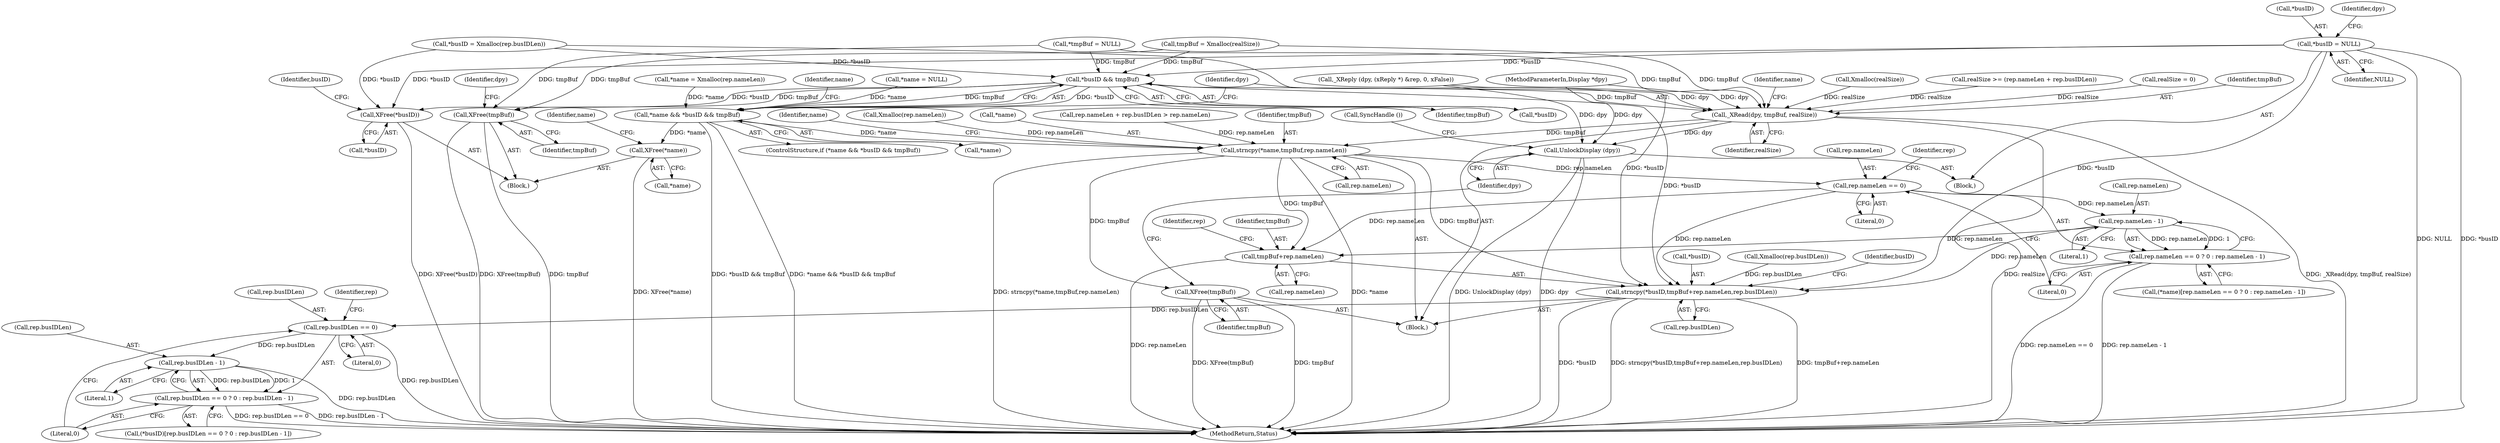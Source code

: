 digraph "0_libXvMC_2cd95e7da8367cccdcdd5c9b160012d1dec5cbdb@pointer" {
"1000137" [label="(Call,*busID = NULL)"];
"1000355" [label="(Call,*busID && tmpBuf)"];
"1000352" [label="(Call,*name && *busID && tmpBuf)"];
"1000364" [label="(Call,strncpy(*name,tmpBuf,rep.nameLen))"];
"1000376" [label="(Call,rep.nameLen == 0)"];
"1000382" [label="(Call,rep.nameLen - 1)"];
"1000375" [label="(Call,rep.nameLen == 0 ? 0 : rep.nameLen - 1)"];
"1000388" [label="(Call,strncpy(*busID,tmpBuf+rep.nameLen,rep.busIDLen))"];
"1000404" [label="(Call,rep.busIDLen == 0)"];
"1000410" [label="(Call,rep.busIDLen - 1)"];
"1000403" [label="(Call,rep.busIDLen == 0 ? 0 : rep.busIDLen - 1)"];
"1000391" [label="(Call,tmpBuf+rep.nameLen)"];
"1000416" [label="(Call,XFree(tmpBuf))"];
"1000420" [label="(Call,XFree(*name))"];
"1000360" [label="(Call,_XRead(dpy, tmpBuf, realSize))"];
"1000447" [label="(Call,UnlockDisplay (dpy))"];
"1000427" [label="(Call,XFree(*busID))"];
"1000434" [label="(Call,XFree(tmpBuf))"];
"1000374" [label="(Identifier,name)"];
"1000382" [label="(Call,rep.nameLen - 1)"];
"1000403" [label="(Call,rep.busIDLen == 0 ? 0 : rep.busIDLen - 1)"];
"1000138" [label="(Call,*busID)"];
"1000340" [label="(Call,Xmalloc(rep.nameLen))"];
"1000397" [label="(Identifier,rep)"];
"1000103" [label="(MethodParameterIn,Display *dpy)"];
"1000352" [label="(Call,*name && *busID && tmpBuf)"];
"1000249" [label="(Call,_XReply (dpy, (xReply *) &rep, 0, xFalse))"];
"1000422" [label="(Identifier,name)"];
"1000111" [label="(Block,)"];
"1000393" [label="(Call,rep.nameLen)"];
"1000384" [label="(Identifier,rep)"];
"1000386" [label="(Literal,1)"];
"1000392" [label="(Identifier,tmpBuf)"];
"1000142" [label="(Identifier,dpy)"];
"1000365" [label="(Call,*name)"];
"1000303" [label="(Call,rep.nameLen + rep.busIDLen > rep.nameLen)"];
"1000448" [label="(Identifier,dpy)"];
"1000425" [label="(Identifier,name)"];
"1000360" [label="(Call,_XRead(dpy, tmpBuf, realSize))"];
"1000376" [label="(Call,rep.nameLen == 0)"];
"1000416" [label="(Call,XFree(tmpBuf))"];
"1000490" [label="(MethodReturn,Status)"];
"1000447" [label="(Call,UnlockDisplay (dpy))"];
"1000435" [label="(Identifier,tmpBuf)"];
"1000402" [label="(Identifier,busID)"];
"1000291" [label="(Call,*tmpBuf = NULL)"];
"1000437" [label="(Identifier,dpy)"];
"1000140" [label="(Identifier,NULL)"];
"1000377" [label="(Call,rep.nameLen)"];
"1000358" [label="(Identifier,tmpBuf)"];
"1000367" [label="(Identifier,tmpBuf)"];
"1000383" [label="(Call,rep.nameLen)"];
"1000364" [label="(Call,strncpy(*name,tmpBuf,rep.nameLen))"];
"1000391" [label="(Call,tmpBuf+rep.nameLen)"];
"1000396" [label="(Call,rep.busIDLen)"];
"1000412" [label="(Identifier,rep)"];
"1000417" [label="(Identifier,tmpBuf)"];
"1000363" [label="(Identifier,realSize)"];
"1000133" [label="(Call,*name = NULL)"];
"1000410" [label="(Call,rep.busIDLen - 1)"];
"1000389" [label="(Call,*busID)"];
"1000427" [label="(Call,XFree(*busID))"];
"1000419" [label="(Block,)"];
"1000372" [label="(Call,(*name)[rep.nameLen == 0 ? 0 : rep.nameLen - 1])"];
"1000366" [label="(Identifier,name)"];
"1000381" [label="(Literal,0)"];
"1000404" [label="(Call,rep.busIDLen == 0)"];
"1000411" [label="(Call,rep.busIDLen)"];
"1000359" [label="(Block,)"];
"1000344" [label="(Call,*busID = Xmalloc(rep.busIDLen))"];
"1000432" [label="(Identifier,busID)"];
"1000428" [label="(Call,*busID)"];
"1000375" [label="(Call,rep.nameLen == 0 ? 0 : rep.nameLen - 1)"];
"1000347" [label="(Call,Xmalloc(rep.busIDLen))"];
"1000337" [label="(Call,*name = Xmalloc(rep.nameLen))"];
"1000408" [label="(Literal,0)"];
"1000355" [label="(Call,*busID && tmpBuf)"];
"1000400" [label="(Call,(*busID)[rep.busIDLen == 0 ? 0 : rep.busIDLen - 1])"];
"1000335" [label="(Call,Xmalloc(realSize))"];
"1000323" [label="(Call,realSize >= (rep.nameLen + rep.busIDLen))"];
"1000287" [label="(Call,realSize = 0)"];
"1000414" [label="(Literal,1)"];
"1000356" [label="(Call,*busID)"];
"1000420" [label="(Call,XFree(*name))"];
"1000409" [label="(Literal,0)"];
"1000137" [label="(Call,*busID = NULL)"];
"1000362" [label="(Identifier,tmpBuf)"];
"1000353" [label="(Call,*name)"];
"1000380" [label="(Literal,0)"];
"1000434" [label="(Call,XFree(tmpBuf))"];
"1000421" [label="(Call,*name)"];
"1000351" [label="(ControlStructure,if (*name && *busID && tmpBuf))"];
"1000361" [label="(Identifier,dpy)"];
"1000333" [label="(Call,tmpBuf = Xmalloc(realSize))"];
"1000449" [label="(Call,SyncHandle ())"];
"1000368" [label="(Call,rep.nameLen)"];
"1000388" [label="(Call,strncpy(*busID,tmpBuf+rep.nameLen,rep.busIDLen))"];
"1000405" [label="(Call,rep.busIDLen)"];
"1000137" -> "1000111"  [label="AST: "];
"1000137" -> "1000140"  [label="CFG: "];
"1000138" -> "1000137"  [label="AST: "];
"1000140" -> "1000137"  [label="AST: "];
"1000142" -> "1000137"  [label="CFG: "];
"1000137" -> "1000490"  [label="DDG: NULL"];
"1000137" -> "1000490"  [label="DDG: *busID"];
"1000137" -> "1000355"  [label="DDG: *busID"];
"1000137" -> "1000388"  [label="DDG: *busID"];
"1000137" -> "1000427"  [label="DDG: *busID"];
"1000355" -> "1000352"  [label="AST: "];
"1000355" -> "1000356"  [label="CFG: "];
"1000355" -> "1000358"  [label="CFG: "];
"1000356" -> "1000355"  [label="AST: "];
"1000358" -> "1000355"  [label="AST: "];
"1000352" -> "1000355"  [label="CFG: "];
"1000355" -> "1000352"  [label="DDG: *busID"];
"1000355" -> "1000352"  [label="DDG: tmpBuf"];
"1000344" -> "1000355"  [label="DDG: *busID"];
"1000333" -> "1000355"  [label="DDG: tmpBuf"];
"1000291" -> "1000355"  [label="DDG: tmpBuf"];
"1000355" -> "1000360"  [label="DDG: tmpBuf"];
"1000355" -> "1000388"  [label="DDG: *busID"];
"1000355" -> "1000427"  [label="DDG: *busID"];
"1000355" -> "1000434"  [label="DDG: tmpBuf"];
"1000352" -> "1000351"  [label="AST: "];
"1000352" -> "1000353"  [label="CFG: "];
"1000353" -> "1000352"  [label="AST: "];
"1000361" -> "1000352"  [label="CFG: "];
"1000422" -> "1000352"  [label="CFG: "];
"1000352" -> "1000490"  [label="DDG: *name && *busID && tmpBuf"];
"1000352" -> "1000490"  [label="DDG: *busID && tmpBuf"];
"1000133" -> "1000352"  [label="DDG: *name"];
"1000337" -> "1000352"  [label="DDG: *name"];
"1000352" -> "1000364"  [label="DDG: *name"];
"1000352" -> "1000420"  [label="DDG: *name"];
"1000364" -> "1000359"  [label="AST: "];
"1000364" -> "1000368"  [label="CFG: "];
"1000365" -> "1000364"  [label="AST: "];
"1000367" -> "1000364"  [label="AST: "];
"1000368" -> "1000364"  [label="AST: "];
"1000374" -> "1000364"  [label="CFG: "];
"1000364" -> "1000490"  [label="DDG: *name"];
"1000364" -> "1000490"  [label="DDG: strncpy(*name,tmpBuf,rep.nameLen)"];
"1000360" -> "1000364"  [label="DDG: tmpBuf"];
"1000303" -> "1000364"  [label="DDG: rep.nameLen"];
"1000340" -> "1000364"  [label="DDG: rep.nameLen"];
"1000364" -> "1000376"  [label="DDG: rep.nameLen"];
"1000364" -> "1000388"  [label="DDG: tmpBuf"];
"1000364" -> "1000391"  [label="DDG: tmpBuf"];
"1000364" -> "1000416"  [label="DDG: tmpBuf"];
"1000376" -> "1000375"  [label="AST: "];
"1000376" -> "1000380"  [label="CFG: "];
"1000377" -> "1000376"  [label="AST: "];
"1000380" -> "1000376"  [label="AST: "];
"1000381" -> "1000376"  [label="CFG: "];
"1000384" -> "1000376"  [label="CFG: "];
"1000376" -> "1000382"  [label="DDG: rep.nameLen"];
"1000376" -> "1000388"  [label="DDG: rep.nameLen"];
"1000376" -> "1000391"  [label="DDG: rep.nameLen"];
"1000382" -> "1000375"  [label="AST: "];
"1000382" -> "1000386"  [label="CFG: "];
"1000383" -> "1000382"  [label="AST: "];
"1000386" -> "1000382"  [label="AST: "];
"1000375" -> "1000382"  [label="CFG: "];
"1000382" -> "1000375"  [label="DDG: rep.nameLen"];
"1000382" -> "1000375"  [label="DDG: 1"];
"1000382" -> "1000388"  [label="DDG: rep.nameLen"];
"1000382" -> "1000391"  [label="DDG: rep.nameLen"];
"1000375" -> "1000372"  [label="AST: "];
"1000375" -> "1000381"  [label="CFG: "];
"1000381" -> "1000375"  [label="AST: "];
"1000372" -> "1000375"  [label="CFG: "];
"1000375" -> "1000490"  [label="DDG: rep.nameLen == 0"];
"1000375" -> "1000490"  [label="DDG: rep.nameLen - 1"];
"1000388" -> "1000359"  [label="AST: "];
"1000388" -> "1000396"  [label="CFG: "];
"1000389" -> "1000388"  [label="AST: "];
"1000391" -> "1000388"  [label="AST: "];
"1000396" -> "1000388"  [label="AST: "];
"1000402" -> "1000388"  [label="CFG: "];
"1000388" -> "1000490"  [label="DDG: *busID"];
"1000388" -> "1000490"  [label="DDG: strncpy(*busID,tmpBuf+rep.nameLen,rep.busIDLen)"];
"1000388" -> "1000490"  [label="DDG: tmpBuf+rep.nameLen"];
"1000344" -> "1000388"  [label="DDG: *busID"];
"1000347" -> "1000388"  [label="DDG: rep.busIDLen"];
"1000388" -> "1000404"  [label="DDG: rep.busIDLen"];
"1000404" -> "1000403"  [label="AST: "];
"1000404" -> "1000408"  [label="CFG: "];
"1000405" -> "1000404"  [label="AST: "];
"1000408" -> "1000404"  [label="AST: "];
"1000409" -> "1000404"  [label="CFG: "];
"1000412" -> "1000404"  [label="CFG: "];
"1000404" -> "1000490"  [label="DDG: rep.busIDLen"];
"1000404" -> "1000410"  [label="DDG: rep.busIDLen"];
"1000410" -> "1000403"  [label="AST: "];
"1000410" -> "1000414"  [label="CFG: "];
"1000411" -> "1000410"  [label="AST: "];
"1000414" -> "1000410"  [label="AST: "];
"1000403" -> "1000410"  [label="CFG: "];
"1000410" -> "1000490"  [label="DDG: rep.busIDLen"];
"1000410" -> "1000403"  [label="DDG: rep.busIDLen"];
"1000410" -> "1000403"  [label="DDG: 1"];
"1000403" -> "1000400"  [label="AST: "];
"1000403" -> "1000409"  [label="CFG: "];
"1000409" -> "1000403"  [label="AST: "];
"1000400" -> "1000403"  [label="CFG: "];
"1000403" -> "1000490"  [label="DDG: rep.busIDLen == 0"];
"1000403" -> "1000490"  [label="DDG: rep.busIDLen - 1"];
"1000391" -> "1000393"  [label="CFG: "];
"1000392" -> "1000391"  [label="AST: "];
"1000393" -> "1000391"  [label="AST: "];
"1000397" -> "1000391"  [label="CFG: "];
"1000391" -> "1000490"  [label="DDG: rep.nameLen"];
"1000416" -> "1000359"  [label="AST: "];
"1000416" -> "1000417"  [label="CFG: "];
"1000417" -> "1000416"  [label="AST: "];
"1000448" -> "1000416"  [label="CFG: "];
"1000416" -> "1000490"  [label="DDG: XFree(tmpBuf)"];
"1000416" -> "1000490"  [label="DDG: tmpBuf"];
"1000420" -> "1000419"  [label="AST: "];
"1000420" -> "1000421"  [label="CFG: "];
"1000421" -> "1000420"  [label="AST: "];
"1000425" -> "1000420"  [label="CFG: "];
"1000420" -> "1000490"  [label="DDG: XFree(*name)"];
"1000360" -> "1000359"  [label="AST: "];
"1000360" -> "1000363"  [label="CFG: "];
"1000361" -> "1000360"  [label="AST: "];
"1000362" -> "1000360"  [label="AST: "];
"1000363" -> "1000360"  [label="AST: "];
"1000366" -> "1000360"  [label="CFG: "];
"1000360" -> "1000490"  [label="DDG: _XRead(dpy, tmpBuf, realSize)"];
"1000360" -> "1000490"  [label="DDG: realSize"];
"1000249" -> "1000360"  [label="DDG: dpy"];
"1000103" -> "1000360"  [label="DDG: dpy"];
"1000333" -> "1000360"  [label="DDG: tmpBuf"];
"1000291" -> "1000360"  [label="DDG: tmpBuf"];
"1000335" -> "1000360"  [label="DDG: realSize"];
"1000323" -> "1000360"  [label="DDG: realSize"];
"1000287" -> "1000360"  [label="DDG: realSize"];
"1000360" -> "1000447"  [label="DDG: dpy"];
"1000447" -> "1000111"  [label="AST: "];
"1000447" -> "1000448"  [label="CFG: "];
"1000448" -> "1000447"  [label="AST: "];
"1000449" -> "1000447"  [label="CFG: "];
"1000447" -> "1000490"  [label="DDG: UnlockDisplay (dpy)"];
"1000447" -> "1000490"  [label="DDG: dpy"];
"1000249" -> "1000447"  [label="DDG: dpy"];
"1000103" -> "1000447"  [label="DDG: dpy"];
"1000427" -> "1000419"  [label="AST: "];
"1000427" -> "1000428"  [label="CFG: "];
"1000428" -> "1000427"  [label="AST: "];
"1000432" -> "1000427"  [label="CFG: "];
"1000427" -> "1000490"  [label="DDG: XFree(*busID)"];
"1000344" -> "1000427"  [label="DDG: *busID"];
"1000434" -> "1000419"  [label="AST: "];
"1000434" -> "1000435"  [label="CFG: "];
"1000435" -> "1000434"  [label="AST: "];
"1000437" -> "1000434"  [label="CFG: "];
"1000434" -> "1000490"  [label="DDG: XFree(tmpBuf)"];
"1000434" -> "1000490"  [label="DDG: tmpBuf"];
"1000333" -> "1000434"  [label="DDG: tmpBuf"];
"1000291" -> "1000434"  [label="DDG: tmpBuf"];
}
